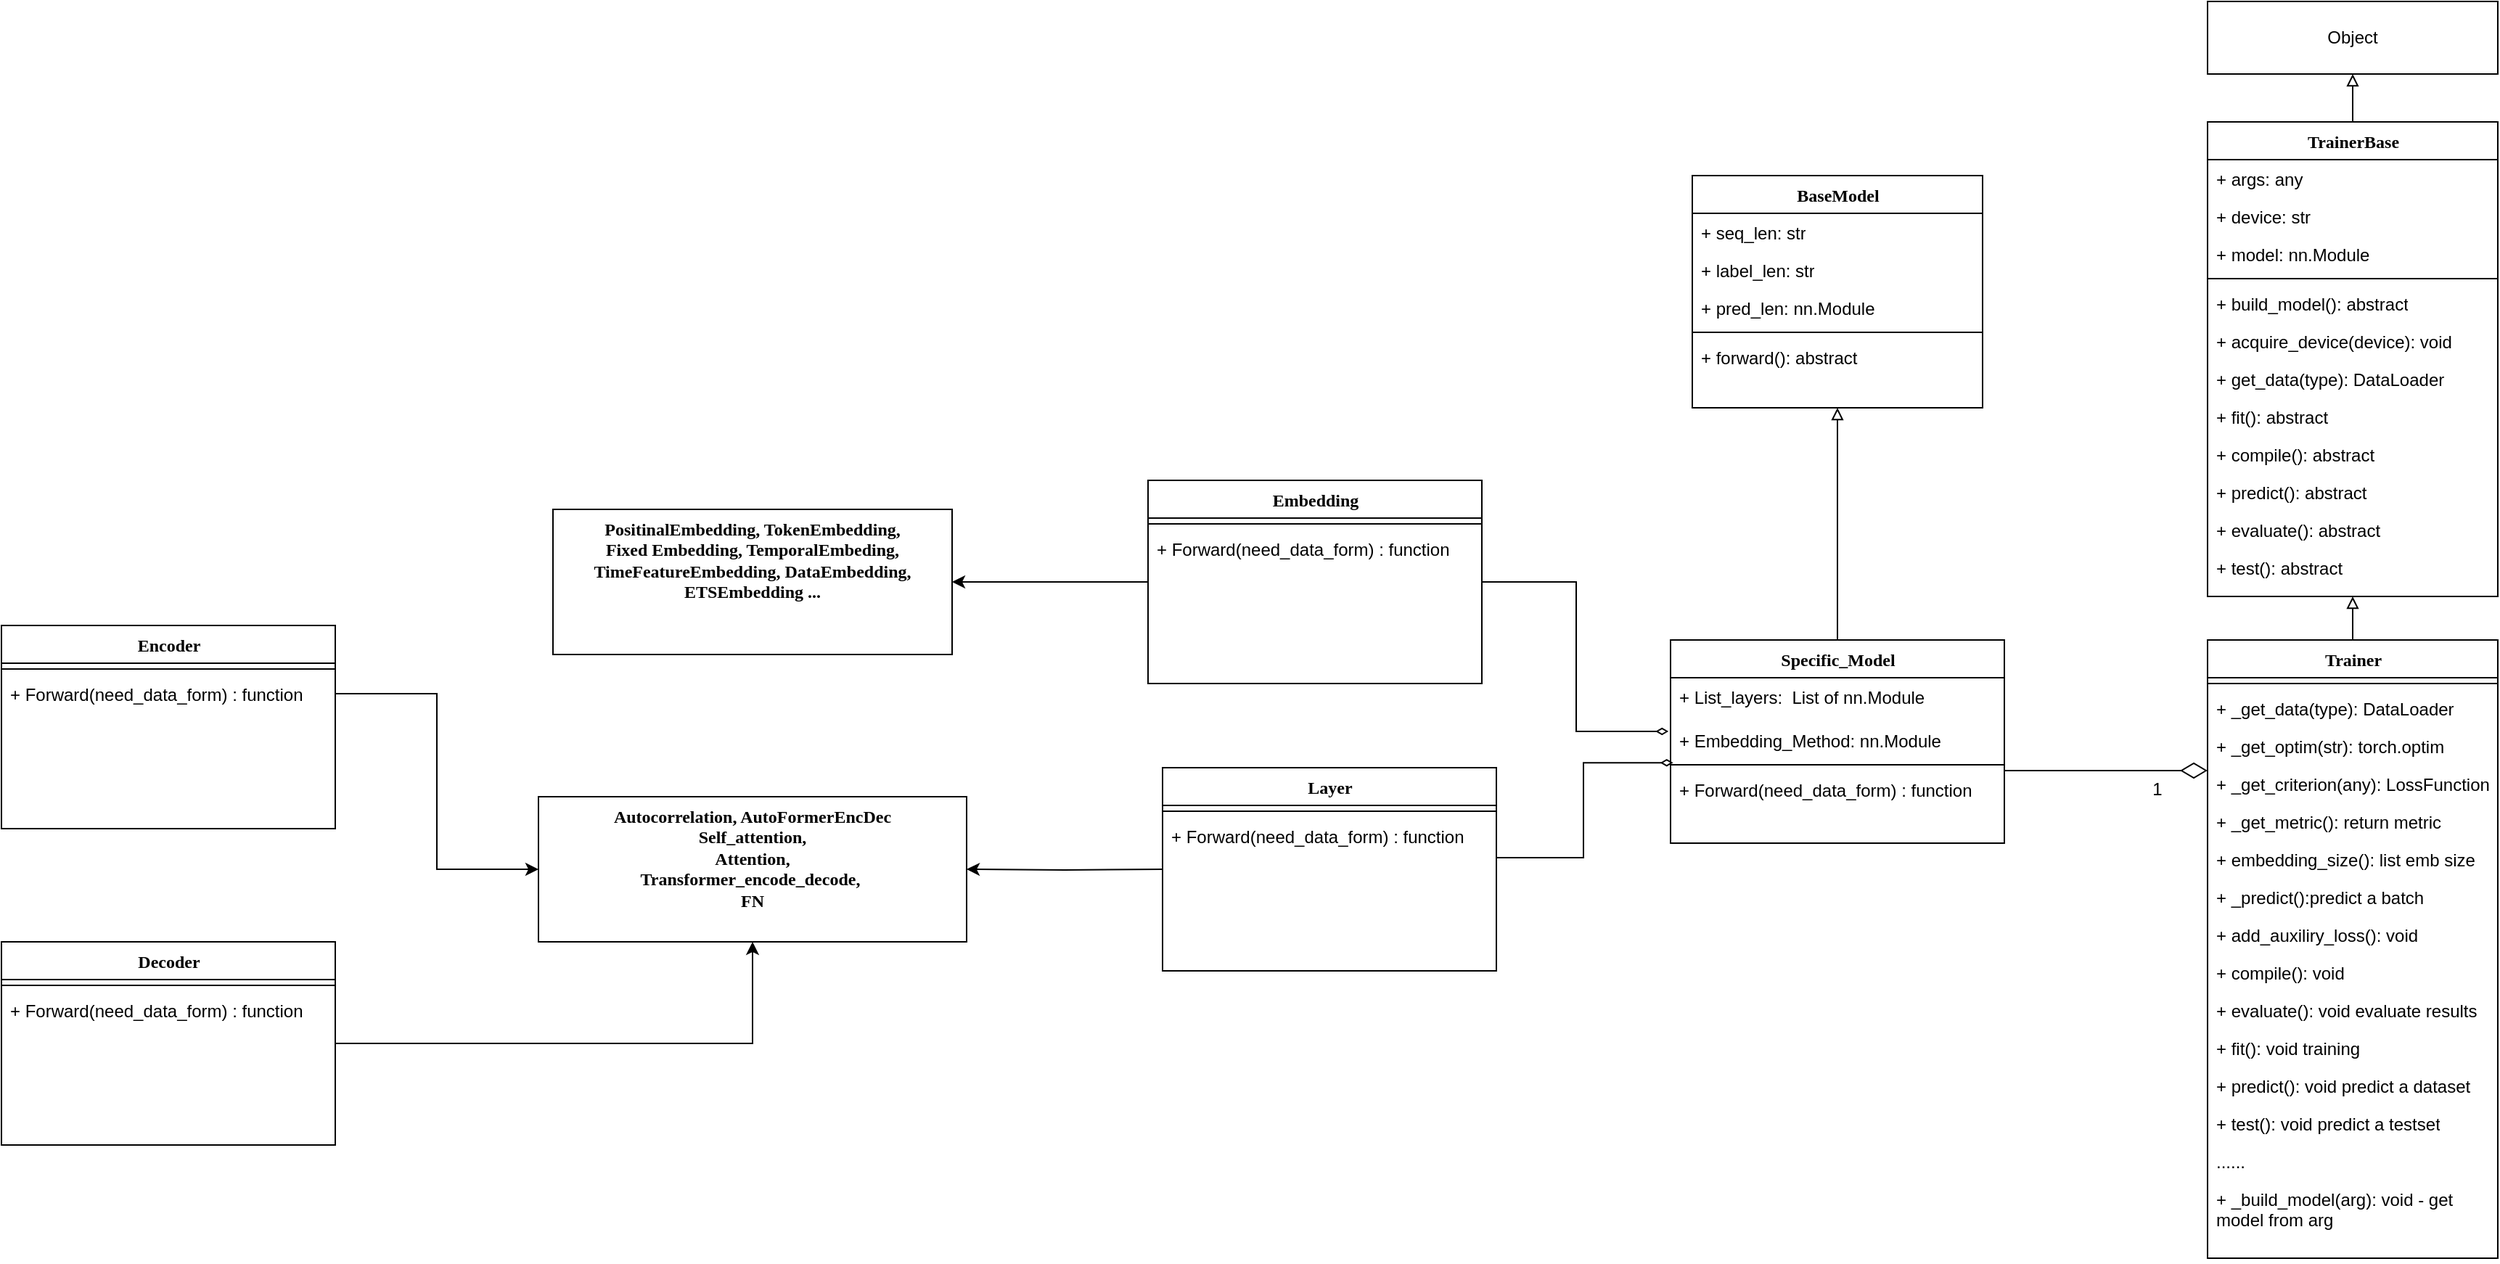 <mxfile version="22.1.20" type="device">
  <diagram name="Page-1" id="9f46799a-70d6-7492-0946-bef42562c5a5">
    <mxGraphModel dx="2009" dy="520" grid="1" gridSize="10" guides="1" tooltips="1" connect="1" arrows="1" fold="1" page="1" pageScale="1" pageWidth="1100" pageHeight="850" background="none" math="0" shadow="0">
      <root>
        <mxCell id="0" />
        <mxCell id="1" parent="0" />
        <mxCell id="LaVFlAk9eztijoD3TfAF-2" style="edgeStyle=orthogonalEdgeStyle;rounded=0;orthogonalLoop=1;jettySize=auto;html=1;exitX=0.5;exitY=0;exitDx=0;exitDy=0;entryX=0.5;entryY=1;entryDx=0;entryDy=0;endArrow=block;endFill=0;" edge="1" parent="1" source="78961159f06e98e8-30" target="LaVFlAk9eztijoD3TfAF-1">
          <mxGeometry relative="1" as="geometry" />
        </mxCell>
        <mxCell id="LaVFlAk9eztijoD3TfAF-22" style="edgeStyle=orthogonalEdgeStyle;rounded=0;orthogonalLoop=1;jettySize=auto;html=1;entryX=0.5;entryY=0;entryDx=0;entryDy=0;startArrow=block;startFill=0;endArrow=none;endFill=0;" edge="1" parent="1" source="78961159f06e98e8-30" target="LaVFlAk9eztijoD3TfAF-8">
          <mxGeometry relative="1" as="geometry" />
        </mxCell>
        <mxCell id="78961159f06e98e8-30" value="TrainerBase" style="swimlane;html=1;fontStyle=1;align=center;verticalAlign=top;childLayout=stackLayout;horizontal=1;startSize=26;horizontalStack=0;resizeParent=1;resizeLast=0;collapsible=1;marginBottom=0;swimlaneFillColor=#ffffff;rounded=0;shadow=0;comic=0;labelBackgroundColor=none;strokeWidth=1;fillColor=none;fontFamily=Verdana;fontSize=12" parent="1" vertex="1">
          <mxGeometry x="430" y="83" width="200" height="327" as="geometry" />
        </mxCell>
        <mxCell id="78961159f06e98e8-31" value="+ args: any" style="text;html=1;strokeColor=none;fillColor=none;align=left;verticalAlign=top;spacingLeft=4;spacingRight=4;whiteSpace=wrap;overflow=hidden;rotatable=0;points=[[0,0.5],[1,0.5]];portConstraint=eastwest;" parent="78961159f06e98e8-30" vertex="1">
          <mxGeometry y="26" width="200" height="26" as="geometry" />
        </mxCell>
        <mxCell id="78961159f06e98e8-32" value="+ device: str" style="text;html=1;strokeColor=none;fillColor=none;align=left;verticalAlign=top;spacingLeft=4;spacingRight=4;whiteSpace=wrap;overflow=hidden;rotatable=0;points=[[0,0.5],[1,0.5]];portConstraint=eastwest;" parent="78961159f06e98e8-30" vertex="1">
          <mxGeometry y="52" width="200" height="26" as="geometry" />
        </mxCell>
        <mxCell id="78961159f06e98e8-33" value="+ model: nn.Module" style="text;html=1;strokeColor=none;fillColor=none;align=left;verticalAlign=top;spacingLeft=4;spacingRight=4;whiteSpace=wrap;overflow=hidden;rotatable=0;points=[[0,0.5],[1,0.5]];portConstraint=eastwest;" parent="78961159f06e98e8-30" vertex="1">
          <mxGeometry y="78" width="200" height="26" as="geometry" />
        </mxCell>
        <mxCell id="78961159f06e98e8-38" value="" style="line;html=1;strokeWidth=1;fillColor=none;align=left;verticalAlign=middle;spacingTop=-1;spacingLeft=3;spacingRight=3;rotatable=0;labelPosition=right;points=[];portConstraint=eastwest;" parent="78961159f06e98e8-30" vertex="1">
          <mxGeometry y="104" width="200" height="8" as="geometry" />
        </mxCell>
        <mxCell id="78961159f06e98e8-39" value="+ build_model(): abstract" style="text;html=1;strokeColor=none;fillColor=none;align=left;verticalAlign=top;spacingLeft=4;spacingRight=4;whiteSpace=wrap;overflow=hidden;rotatable=0;points=[[0,0.5],[1,0.5]];portConstraint=eastwest;" parent="78961159f06e98e8-30" vertex="1">
          <mxGeometry y="112" width="200" height="26" as="geometry" />
        </mxCell>
        <mxCell id="78961159f06e98e8-40" value="+ acquire_device(device): void" style="text;html=1;strokeColor=none;fillColor=none;align=left;verticalAlign=top;spacingLeft=4;spacingRight=4;whiteSpace=wrap;overflow=hidden;rotatable=0;points=[[0,0.5],[1,0.5]];portConstraint=eastwest;" parent="78961159f06e98e8-30" vertex="1">
          <mxGeometry y="138" width="200" height="26" as="geometry" />
        </mxCell>
        <mxCell id="78961159f06e98e8-42" value="+ get_data(type): DataLoader" style="text;html=1;strokeColor=none;fillColor=none;align=left;verticalAlign=top;spacingLeft=4;spacingRight=4;whiteSpace=wrap;overflow=hidden;rotatable=0;points=[[0,0.5],[1,0.5]];portConstraint=eastwest;" parent="78961159f06e98e8-30" vertex="1">
          <mxGeometry y="164" width="200" height="26" as="geometry" />
        </mxCell>
        <mxCell id="LaVFlAk9eztijoD3TfAF-3" value="+ fit(): abstract" style="text;html=1;strokeColor=none;fillColor=none;align=left;verticalAlign=top;spacingLeft=4;spacingRight=4;whiteSpace=wrap;overflow=hidden;rotatable=0;points=[[0,0.5],[1,0.5]];portConstraint=eastwest;" vertex="1" parent="78961159f06e98e8-30">
          <mxGeometry y="190" width="200" height="26" as="geometry" />
        </mxCell>
        <mxCell id="LaVFlAk9eztijoD3TfAF-4" value="+ compile(): abstract" style="text;html=1;strokeColor=none;fillColor=none;align=left;verticalAlign=top;spacingLeft=4;spacingRight=4;whiteSpace=wrap;overflow=hidden;rotatable=0;points=[[0,0.5],[1,0.5]];portConstraint=eastwest;" vertex="1" parent="78961159f06e98e8-30">
          <mxGeometry y="216" width="200" height="26" as="geometry" />
        </mxCell>
        <mxCell id="LaVFlAk9eztijoD3TfAF-5" value="+ predict(): abstract" style="text;html=1;strokeColor=none;fillColor=none;align=left;verticalAlign=top;spacingLeft=4;spacingRight=4;whiteSpace=wrap;overflow=hidden;rotatable=0;points=[[0,0.5],[1,0.5]];portConstraint=eastwest;" vertex="1" parent="78961159f06e98e8-30">
          <mxGeometry y="242" width="200" height="26" as="geometry" />
        </mxCell>
        <mxCell id="LaVFlAk9eztijoD3TfAF-6" value="+ evaluate(): abstract" style="text;html=1;strokeColor=none;fillColor=none;align=left;verticalAlign=top;spacingLeft=4;spacingRight=4;whiteSpace=wrap;overflow=hidden;rotatable=0;points=[[0,0.5],[1,0.5]];portConstraint=eastwest;" vertex="1" parent="78961159f06e98e8-30">
          <mxGeometry y="268" width="200" height="26" as="geometry" />
        </mxCell>
        <mxCell id="LaVFlAk9eztijoD3TfAF-7" value="+ test(): abstract" style="text;html=1;strokeColor=none;fillColor=none;align=left;verticalAlign=top;spacingLeft=4;spacingRight=4;whiteSpace=wrap;overflow=hidden;rotatable=0;points=[[0,0.5],[1,0.5]];portConstraint=eastwest;" vertex="1" parent="78961159f06e98e8-30">
          <mxGeometry y="294" width="200" height="26" as="geometry" />
        </mxCell>
        <mxCell id="78961159f06e98e8-121" style="html=1;labelBackgroundColor=none;startFill=0;startSize=8;endArrow=diamondThin;endFill=0;endSize=16;fontFamily=Verdana;fontSize=12;elbow=vertical;" parent="1" edge="1">
          <mxGeometry relative="1" as="geometry">
            <mxPoint x="260" y="530" as="sourcePoint" />
            <mxPoint x="430" y="530" as="targetPoint" />
          </mxGeometry>
        </mxCell>
        <mxCell id="LaVFlAk9eztijoD3TfAF-1" value="Object" style="html=1;whiteSpace=wrap;" vertex="1" parent="1">
          <mxGeometry x="430" width="200" height="50" as="geometry" />
        </mxCell>
        <mxCell id="LaVFlAk9eztijoD3TfAF-8" value="Trainer" style="swimlane;html=1;fontStyle=1;align=center;verticalAlign=top;childLayout=stackLayout;horizontal=1;startSize=26;horizontalStack=0;resizeParent=1;resizeLast=0;collapsible=1;marginBottom=0;swimlaneFillColor=#ffffff;rounded=0;shadow=0;comic=0;labelBackgroundColor=none;strokeWidth=1;fillColor=none;fontFamily=Verdana;fontSize=12" vertex="1" parent="1">
          <mxGeometry x="430" y="440" width="200" height="426" as="geometry" />
        </mxCell>
        <mxCell id="LaVFlAk9eztijoD3TfAF-12" value="" style="line;html=1;strokeWidth=1;fillColor=none;align=left;verticalAlign=middle;spacingTop=-1;spacingLeft=3;spacingRight=3;rotatable=0;labelPosition=right;points=[];portConstraint=eastwest;" vertex="1" parent="LaVFlAk9eztijoD3TfAF-8">
          <mxGeometry y="26" width="200" height="8" as="geometry" />
        </mxCell>
        <mxCell id="LaVFlAk9eztijoD3TfAF-15" value="+ _get_data(type): DataLoader" style="text;html=1;strokeColor=none;fillColor=none;align=left;verticalAlign=top;spacingLeft=4;spacingRight=4;whiteSpace=wrap;overflow=hidden;rotatable=0;points=[[0,0.5],[1,0.5]];portConstraint=eastwest;" vertex="1" parent="LaVFlAk9eztijoD3TfAF-8">
          <mxGeometry y="34" width="200" height="26" as="geometry" />
        </mxCell>
        <mxCell id="LaVFlAk9eztijoD3TfAF-18" value="+ _get_optim(str): torch.optim" style="text;html=1;strokeColor=none;fillColor=none;align=left;verticalAlign=top;spacingLeft=4;spacingRight=4;whiteSpace=wrap;overflow=hidden;rotatable=0;points=[[0,0.5],[1,0.5]];portConstraint=eastwest;" vertex="1" parent="LaVFlAk9eztijoD3TfAF-8">
          <mxGeometry y="60" width="200" height="26" as="geometry" />
        </mxCell>
        <mxCell id="LaVFlAk9eztijoD3TfAF-16" value="+ _get_criterion(any): LossFunction" style="text;html=1;strokeColor=none;fillColor=none;align=left;verticalAlign=top;spacingLeft=4;spacingRight=4;whiteSpace=wrap;overflow=hidden;rotatable=0;points=[[0,0.5],[1,0.5]];portConstraint=eastwest;" vertex="1" parent="LaVFlAk9eztijoD3TfAF-8">
          <mxGeometry y="86" width="200" height="26" as="geometry" />
        </mxCell>
        <mxCell id="LaVFlAk9eztijoD3TfAF-17" value="+ _get_metric(): return metric" style="text;html=1;strokeColor=none;fillColor=none;align=left;verticalAlign=top;spacingLeft=4;spacingRight=4;whiteSpace=wrap;overflow=hidden;rotatable=0;points=[[0,0.5],[1,0.5]];portConstraint=eastwest;" vertex="1" parent="LaVFlAk9eztijoD3TfAF-8">
          <mxGeometry y="112" width="200" height="26" as="geometry" />
        </mxCell>
        <mxCell id="LaVFlAk9eztijoD3TfAF-20" value="+ embedding_size(): list emb size" style="text;html=1;strokeColor=none;fillColor=none;align=left;verticalAlign=top;spacingLeft=4;spacingRight=4;whiteSpace=wrap;overflow=hidden;rotatable=0;points=[[0,0.5],[1,0.5]];portConstraint=eastwest;" vertex="1" parent="LaVFlAk9eztijoD3TfAF-8">
          <mxGeometry y="138" width="200" height="26" as="geometry" />
        </mxCell>
        <mxCell id="LaVFlAk9eztijoD3TfAF-25" value="+ _predict():predict a batch" style="text;html=1;strokeColor=none;fillColor=none;align=left;verticalAlign=top;spacingLeft=4;spacingRight=4;whiteSpace=wrap;overflow=hidden;rotatable=0;points=[[0,0.5],[1,0.5]];portConstraint=eastwest;" vertex="1" parent="LaVFlAk9eztijoD3TfAF-8">
          <mxGeometry y="164" width="200" height="26" as="geometry" />
        </mxCell>
        <mxCell id="LaVFlAk9eztijoD3TfAF-26" value="+ add_auxiliry_loss(): void" style="text;html=1;strokeColor=none;fillColor=none;align=left;verticalAlign=top;spacingLeft=4;spacingRight=4;whiteSpace=wrap;overflow=hidden;rotatable=0;points=[[0,0.5],[1,0.5]];portConstraint=eastwest;" vertex="1" parent="LaVFlAk9eztijoD3TfAF-8">
          <mxGeometry y="190" width="200" height="26" as="geometry" />
        </mxCell>
        <mxCell id="LaVFlAk9eztijoD3TfAF-24" value="+ compile(): void" style="text;html=1;strokeColor=none;fillColor=none;align=left;verticalAlign=top;spacingLeft=4;spacingRight=4;whiteSpace=wrap;overflow=hidden;rotatable=0;points=[[0,0.5],[1,0.5]];portConstraint=eastwest;" vertex="1" parent="LaVFlAk9eztijoD3TfAF-8">
          <mxGeometry y="216" width="200" height="26" as="geometry" />
        </mxCell>
        <mxCell id="LaVFlAk9eztijoD3TfAF-19" value="+ evaluate(): void evaluate results" style="text;html=1;strokeColor=none;fillColor=none;align=left;verticalAlign=top;spacingLeft=4;spacingRight=4;whiteSpace=wrap;overflow=hidden;rotatable=0;points=[[0,0.5],[1,0.5]];portConstraint=eastwest;" vertex="1" parent="LaVFlAk9eztijoD3TfAF-8">
          <mxGeometry y="242" width="200" height="26" as="geometry" />
        </mxCell>
        <mxCell id="LaVFlAk9eztijoD3TfAF-27" value="+ fit(): void training" style="text;html=1;strokeColor=none;fillColor=none;align=left;verticalAlign=top;spacingLeft=4;spacingRight=4;whiteSpace=wrap;overflow=hidden;rotatable=0;points=[[0,0.5],[1,0.5]];portConstraint=eastwest;" vertex="1" parent="LaVFlAk9eztijoD3TfAF-8">
          <mxGeometry y="268" width="200" height="26" as="geometry" />
        </mxCell>
        <mxCell id="LaVFlAk9eztijoD3TfAF-28" value="+ predict(): void predict a dataset" style="text;html=1;strokeColor=none;fillColor=none;align=left;verticalAlign=top;spacingLeft=4;spacingRight=4;whiteSpace=wrap;overflow=hidden;rotatable=0;points=[[0,0.5],[1,0.5]];portConstraint=eastwest;" vertex="1" parent="LaVFlAk9eztijoD3TfAF-8">
          <mxGeometry y="294" width="200" height="26" as="geometry" />
        </mxCell>
        <mxCell id="LaVFlAk9eztijoD3TfAF-29" value="+ test(): void predict a testset" style="text;html=1;strokeColor=none;fillColor=none;align=left;verticalAlign=top;spacingLeft=4;spacingRight=4;whiteSpace=wrap;overflow=hidden;rotatable=0;points=[[0,0.5],[1,0.5]];portConstraint=eastwest;" vertex="1" parent="LaVFlAk9eztijoD3TfAF-8">
          <mxGeometry y="320" width="200" height="26" as="geometry" />
        </mxCell>
        <mxCell id="LaVFlAk9eztijoD3TfAF-31" value="......" style="text;html=1;strokeColor=none;fillColor=none;align=left;verticalAlign=top;spacingLeft=4;spacingRight=4;whiteSpace=wrap;overflow=hidden;rotatable=0;points=[[0,0.5],[1,0.5]];portConstraint=eastwest;" vertex="1" parent="LaVFlAk9eztijoD3TfAF-8">
          <mxGeometry y="346" width="200" height="26" as="geometry" />
        </mxCell>
        <mxCell id="LaVFlAk9eztijoD3TfAF-13" value="+ _build_model(arg): void - get model from arg&amp;nbsp;" style="text;html=1;strokeColor=none;fillColor=none;align=left;verticalAlign=top;spacingLeft=4;spacingRight=4;whiteSpace=wrap;overflow=hidden;rotatable=0;points=[[0,0.5],[1,0.5]];portConstraint=eastwest;" vertex="1" parent="LaVFlAk9eztijoD3TfAF-8">
          <mxGeometry y="372" width="200" height="54" as="geometry" />
        </mxCell>
        <mxCell id="LaVFlAk9eztijoD3TfAF-32" value="1" style="text;html=1;align=center;verticalAlign=middle;resizable=0;points=[];autosize=1;strokeColor=none;fillColor=none;" vertex="1" parent="1">
          <mxGeometry x="250" y="498" width="30" height="30" as="geometry" />
        </mxCell>
        <mxCell id="LaVFlAk9eztijoD3TfAF-33" value="1" style="text;html=1;align=center;verticalAlign=middle;resizable=0;points=[];autosize=1;strokeColor=none;fillColor=none;" vertex="1" parent="1">
          <mxGeometry x="380" y="528" width="30" height="30" as="geometry" />
        </mxCell>
        <mxCell id="LaVFlAk9eztijoD3TfAF-79" style="edgeStyle=orthogonalEdgeStyle;rounded=0;orthogonalLoop=1;jettySize=auto;html=1;entryX=0.5;entryY=1;entryDx=0;entryDy=0;endArrow=block;endFill=0;" edge="1" parent="1" source="LaVFlAk9eztijoD3TfAF-34" target="LaVFlAk9eztijoD3TfAF-66">
          <mxGeometry relative="1" as="geometry" />
        </mxCell>
        <mxCell id="LaVFlAk9eztijoD3TfAF-34" value="Specific_Model" style="swimlane;html=1;fontStyle=1;align=center;verticalAlign=top;childLayout=stackLayout;horizontal=1;startSize=26;horizontalStack=0;resizeParent=1;resizeLast=0;collapsible=1;marginBottom=0;swimlaneFillColor=#ffffff;rounded=0;shadow=0;comic=0;labelBackgroundColor=none;strokeWidth=1;fillColor=none;fontFamily=Verdana;fontSize=12" vertex="1" parent="1">
          <mxGeometry x="60" y="440" width="230" height="140" as="geometry" />
        </mxCell>
        <mxCell id="LaVFlAk9eztijoD3TfAF-47" value="+ List_layers:&amp;nbsp; List of nn.Module" style="text;html=1;strokeColor=none;fillColor=none;align=left;verticalAlign=top;spacingLeft=4;spacingRight=4;whiteSpace=wrap;overflow=hidden;rotatable=0;points=[[0,0.5],[1,0.5]];portConstraint=eastwest;" vertex="1" parent="LaVFlAk9eztijoD3TfAF-34">
          <mxGeometry y="26" width="230" height="30" as="geometry" />
        </mxCell>
        <mxCell id="LaVFlAk9eztijoD3TfAF-48" value="+ Embedding_Method: nn.Module" style="text;html=1;strokeColor=none;fillColor=none;align=left;verticalAlign=top;spacingLeft=4;spacingRight=4;whiteSpace=wrap;overflow=hidden;rotatable=0;points=[[0,0.5],[1,0.5]];portConstraint=eastwest;" vertex="1" parent="LaVFlAk9eztijoD3TfAF-34">
          <mxGeometry y="56" width="230" height="26" as="geometry" />
        </mxCell>
        <mxCell id="LaVFlAk9eztijoD3TfAF-35" value="" style="line;html=1;strokeWidth=1;fillColor=none;align=left;verticalAlign=middle;spacingTop=-1;spacingLeft=3;spacingRight=3;rotatable=0;labelPosition=right;points=[];portConstraint=eastwest;" vertex="1" parent="LaVFlAk9eztijoD3TfAF-34">
          <mxGeometry y="82" width="230" height="8" as="geometry" />
        </mxCell>
        <mxCell id="LaVFlAk9eztijoD3TfAF-80" value="+ Forward(need_data_form) : function" style="text;html=1;strokeColor=none;fillColor=none;align=left;verticalAlign=top;spacingLeft=4;spacingRight=4;whiteSpace=wrap;overflow=hidden;rotatable=0;points=[[0,0.5],[1,0.5]];portConstraint=eastwest;" vertex="1" parent="LaVFlAk9eztijoD3TfAF-34">
          <mxGeometry y="90" width="230" height="26" as="geometry" />
        </mxCell>
        <mxCell id="LaVFlAk9eztijoD3TfAF-66" value="BaseModel" style="swimlane;html=1;fontStyle=1;align=center;verticalAlign=top;childLayout=stackLayout;horizontal=1;startSize=26;horizontalStack=0;resizeParent=1;resizeLast=0;collapsible=1;marginBottom=0;swimlaneFillColor=#ffffff;rounded=0;shadow=0;comic=0;labelBackgroundColor=none;strokeWidth=1;fillColor=none;fontFamily=Verdana;fontSize=12" vertex="1" parent="1">
          <mxGeometry x="75" y="120" width="200" height="160" as="geometry" />
        </mxCell>
        <mxCell id="LaVFlAk9eztijoD3TfAF-67" value="+ seq_len: str" style="text;html=1;strokeColor=none;fillColor=none;align=left;verticalAlign=top;spacingLeft=4;spacingRight=4;whiteSpace=wrap;overflow=hidden;rotatable=0;points=[[0,0.5],[1,0.5]];portConstraint=eastwest;" vertex="1" parent="LaVFlAk9eztijoD3TfAF-66">
          <mxGeometry y="26" width="200" height="26" as="geometry" />
        </mxCell>
        <mxCell id="LaVFlAk9eztijoD3TfAF-68" value="+ label_len: str" style="text;html=1;strokeColor=none;fillColor=none;align=left;verticalAlign=top;spacingLeft=4;spacingRight=4;whiteSpace=wrap;overflow=hidden;rotatable=0;points=[[0,0.5],[1,0.5]];portConstraint=eastwest;" vertex="1" parent="LaVFlAk9eztijoD3TfAF-66">
          <mxGeometry y="52" width="200" height="26" as="geometry" />
        </mxCell>
        <mxCell id="LaVFlAk9eztijoD3TfAF-69" value="+ pred_len: nn.Module" style="text;html=1;strokeColor=none;fillColor=none;align=left;verticalAlign=top;spacingLeft=4;spacingRight=4;whiteSpace=wrap;overflow=hidden;rotatable=0;points=[[0,0.5],[1,0.5]];portConstraint=eastwest;" vertex="1" parent="LaVFlAk9eztijoD3TfAF-66">
          <mxGeometry y="78" width="200" height="26" as="geometry" />
        </mxCell>
        <mxCell id="LaVFlAk9eztijoD3TfAF-70" value="" style="line;html=1;strokeWidth=1;fillColor=none;align=left;verticalAlign=middle;spacingTop=-1;spacingLeft=3;spacingRight=3;rotatable=0;labelPosition=right;points=[];portConstraint=eastwest;" vertex="1" parent="LaVFlAk9eztijoD3TfAF-66">
          <mxGeometry y="104" width="200" height="8" as="geometry" />
        </mxCell>
        <mxCell id="LaVFlAk9eztijoD3TfAF-78" value="+ forward(): abstract" style="text;html=1;strokeColor=none;fillColor=none;align=left;verticalAlign=top;spacingLeft=4;spacingRight=4;whiteSpace=wrap;overflow=hidden;rotatable=0;points=[[0,0.5],[1,0.5]];portConstraint=eastwest;" vertex="1" parent="LaVFlAk9eztijoD3TfAF-66">
          <mxGeometry y="112" width="200" height="26" as="geometry" />
        </mxCell>
        <mxCell id="LaVFlAk9eztijoD3TfAF-92" value="" style="edgeStyle=orthogonalEdgeStyle;rounded=0;orthogonalLoop=1;jettySize=auto;html=1;" edge="1" parent="1" source="LaVFlAk9eztijoD3TfAF-81" target="LaVFlAk9eztijoD3TfAF-91">
          <mxGeometry relative="1" as="geometry" />
        </mxCell>
        <mxCell id="LaVFlAk9eztijoD3TfAF-81" value="Embedding" style="swimlane;html=1;fontStyle=1;align=center;verticalAlign=top;childLayout=stackLayout;horizontal=1;startSize=26;horizontalStack=0;resizeParent=1;resizeLast=0;collapsible=1;marginBottom=0;swimlaneFillColor=#ffffff;rounded=0;shadow=0;comic=0;labelBackgroundColor=none;strokeWidth=1;fillColor=none;fontFamily=Verdana;fontSize=12" vertex="1" parent="1">
          <mxGeometry x="-300" y="330" width="230" height="140" as="geometry" />
        </mxCell>
        <mxCell id="LaVFlAk9eztijoD3TfAF-84" value="" style="line;html=1;strokeWidth=1;fillColor=none;align=left;verticalAlign=middle;spacingTop=-1;spacingLeft=3;spacingRight=3;rotatable=0;labelPosition=right;points=[];portConstraint=eastwest;" vertex="1" parent="LaVFlAk9eztijoD3TfAF-81">
          <mxGeometry y="26" width="230" height="8" as="geometry" />
        </mxCell>
        <mxCell id="LaVFlAk9eztijoD3TfAF-85" value="+ Forward(need_data_form) : function" style="text;html=1;strokeColor=none;fillColor=none;align=left;verticalAlign=top;spacingLeft=4;spacingRight=4;whiteSpace=wrap;overflow=hidden;rotatable=0;points=[[0,0.5],[1,0.5]];portConstraint=eastwest;" vertex="1" parent="LaVFlAk9eztijoD3TfAF-81">
          <mxGeometry y="34" width="230" height="26" as="geometry" />
        </mxCell>
        <mxCell id="LaVFlAk9eztijoD3TfAF-86" value="Layer" style="swimlane;html=1;fontStyle=1;align=center;verticalAlign=top;childLayout=stackLayout;horizontal=1;startSize=26;horizontalStack=0;resizeParent=1;resizeLast=0;collapsible=1;marginBottom=0;swimlaneFillColor=#ffffff;rounded=0;shadow=0;comic=0;labelBackgroundColor=none;strokeWidth=1;fillColor=none;fontFamily=Verdana;fontSize=12" vertex="1" parent="1">
          <mxGeometry x="-290" y="528" width="230" height="140" as="geometry" />
        </mxCell>
        <mxCell id="LaVFlAk9eztijoD3TfAF-89" value="" style="line;html=1;strokeWidth=1;fillColor=none;align=left;verticalAlign=middle;spacingTop=-1;spacingLeft=3;spacingRight=3;rotatable=0;labelPosition=right;points=[];portConstraint=eastwest;" vertex="1" parent="LaVFlAk9eztijoD3TfAF-86">
          <mxGeometry y="26" width="230" height="8" as="geometry" />
        </mxCell>
        <mxCell id="LaVFlAk9eztijoD3TfAF-90" value="+ Forward(need_data_form) : function" style="text;html=1;strokeColor=none;fillColor=none;align=left;verticalAlign=top;spacingLeft=4;spacingRight=4;whiteSpace=wrap;overflow=hidden;rotatable=0;points=[[0,0.5],[1,0.5]];portConstraint=eastwest;" vertex="1" parent="LaVFlAk9eztijoD3TfAF-86">
          <mxGeometry y="34" width="230" height="26" as="geometry" />
        </mxCell>
        <mxCell id="LaVFlAk9eztijoD3TfAF-91" value="PositinalEmbedding, TokenEmbedding,&lt;br&gt;Fixed Embedding, TemporalEmbeding,&lt;br&gt;TimeFeatureEmbedding, DataEmbedding, ETSEmbedding ..." style="whiteSpace=wrap;html=1;fontFamily=Verdana;verticalAlign=top;fillColor=none;fontStyle=1;startSize=26;swimlaneFillColor=#ffffff;rounded=0;shadow=0;comic=0;labelBackgroundColor=none;strokeWidth=1;" vertex="1" parent="1">
          <mxGeometry x="-710" y="350" width="275" height="100" as="geometry" />
        </mxCell>
        <mxCell id="LaVFlAk9eztijoD3TfAF-93" style="edgeStyle=orthogonalEdgeStyle;rounded=0;orthogonalLoop=1;jettySize=auto;html=1;exitX=1;exitY=0.5;exitDx=0;exitDy=0;entryX=-0.006;entryY=0.269;entryDx=0;entryDy=0;entryPerimeter=0;endArrow=diamondThin;endFill=0;" edge="1" parent="1" source="LaVFlAk9eztijoD3TfAF-81" target="LaVFlAk9eztijoD3TfAF-48">
          <mxGeometry relative="1" as="geometry" />
        </mxCell>
        <mxCell id="LaVFlAk9eztijoD3TfAF-94" style="edgeStyle=orthogonalEdgeStyle;rounded=0;orthogonalLoop=1;jettySize=auto;html=1;entryX=0.008;entryY=1.1;entryDx=0;entryDy=0;entryPerimeter=0;endArrow=diamondThin;endFill=0;" edge="1" parent="1" source="LaVFlAk9eztijoD3TfAF-86" target="LaVFlAk9eztijoD3TfAF-48">
          <mxGeometry relative="1" as="geometry">
            <Array as="points">
              <mxPoint y="590" />
              <mxPoint y="525" />
            </Array>
          </mxGeometry>
        </mxCell>
        <mxCell id="LaVFlAk9eztijoD3TfAF-95" value="" style="edgeStyle=orthogonalEdgeStyle;rounded=0;orthogonalLoop=1;jettySize=auto;html=1;" edge="1" parent="1" target="LaVFlAk9eztijoD3TfAF-96">
          <mxGeometry relative="1" as="geometry">
            <mxPoint x="-290" y="598" as="sourcePoint" />
          </mxGeometry>
        </mxCell>
        <mxCell id="LaVFlAk9eztijoD3TfAF-96" value="Autocorrelation, AutoFormerEncDec&lt;br&gt;Self_attention,&lt;br&gt;Attention,&lt;br&gt;Transformer_encode_decode,&amp;nbsp;&lt;div&gt;FN&lt;/div&gt;" style="whiteSpace=wrap;html=1;fontFamily=Verdana;verticalAlign=top;fillColor=none;fontStyle=1;startSize=26;swimlaneFillColor=#ffffff;rounded=0;shadow=0;comic=0;labelBackgroundColor=none;strokeWidth=1;" vertex="1" parent="1">
          <mxGeometry x="-720" y="548" width="295" height="100" as="geometry" />
        </mxCell>
        <mxCell id="LaVFlAk9eztijoD3TfAF-99" value="Encoder" style="swimlane;html=1;fontStyle=1;align=center;verticalAlign=top;childLayout=stackLayout;horizontal=1;startSize=26;horizontalStack=0;resizeParent=1;resizeLast=0;collapsible=1;marginBottom=0;swimlaneFillColor=#ffffff;rounded=0;shadow=0;comic=0;labelBackgroundColor=none;strokeWidth=1;fillColor=none;fontFamily=Verdana;fontSize=12" vertex="1" parent="1">
          <mxGeometry x="-1090" y="430" width="230" height="140" as="geometry" />
        </mxCell>
        <mxCell id="LaVFlAk9eztijoD3TfAF-100" value="" style="line;html=1;strokeWidth=1;fillColor=none;align=left;verticalAlign=middle;spacingTop=-1;spacingLeft=3;spacingRight=3;rotatable=0;labelPosition=right;points=[];portConstraint=eastwest;" vertex="1" parent="LaVFlAk9eztijoD3TfAF-99">
          <mxGeometry y="26" width="230" height="8" as="geometry" />
        </mxCell>
        <mxCell id="LaVFlAk9eztijoD3TfAF-101" value="+ Forward(need_data_form) : function" style="text;html=1;strokeColor=none;fillColor=none;align=left;verticalAlign=top;spacingLeft=4;spacingRight=4;whiteSpace=wrap;overflow=hidden;rotatable=0;points=[[0,0.5],[1,0.5]];portConstraint=eastwest;" vertex="1" parent="LaVFlAk9eztijoD3TfAF-99">
          <mxGeometry y="34" width="230" height="26" as="geometry" />
        </mxCell>
        <mxCell id="LaVFlAk9eztijoD3TfAF-107" style="edgeStyle=orthogonalEdgeStyle;rounded=0;orthogonalLoop=1;jettySize=auto;html=1;entryX=0.5;entryY=1;entryDx=0;entryDy=0;" edge="1" parent="1" source="LaVFlAk9eztijoD3TfAF-102" target="LaVFlAk9eztijoD3TfAF-96">
          <mxGeometry relative="1" as="geometry" />
        </mxCell>
        <mxCell id="LaVFlAk9eztijoD3TfAF-102" value="&lt;b&gt;Decoder&lt;/b&gt;" style="swimlane;html=1;fontStyle=0;align=center;verticalAlign=top;childLayout=stackLayout;horizontal=1;startSize=26;horizontalStack=0;resizeParent=1;resizeLast=0;collapsible=1;marginBottom=0;swimlaneFillColor=#ffffff;rounded=0;shadow=0;comic=0;labelBackgroundColor=none;strokeWidth=1;fillColor=none;fontFamily=Verdana;fontSize=12" vertex="1" parent="1">
          <mxGeometry x="-1090" y="648" width="230" height="140" as="geometry" />
        </mxCell>
        <mxCell id="LaVFlAk9eztijoD3TfAF-103" value="" style="line;html=1;strokeWidth=1;fillColor=none;align=left;verticalAlign=middle;spacingTop=-1;spacingLeft=3;spacingRight=3;rotatable=0;labelPosition=right;points=[];portConstraint=eastwest;" vertex="1" parent="LaVFlAk9eztijoD3TfAF-102">
          <mxGeometry y="26" width="230" height="8" as="geometry" />
        </mxCell>
        <mxCell id="LaVFlAk9eztijoD3TfAF-104" value="+ Forward(need_data_form) : function" style="text;html=1;strokeColor=none;fillColor=none;align=left;verticalAlign=top;spacingLeft=4;spacingRight=4;whiteSpace=wrap;overflow=hidden;rotatable=0;points=[[0,0.5],[1,0.5]];portConstraint=eastwest;" vertex="1" parent="LaVFlAk9eztijoD3TfAF-102">
          <mxGeometry y="34" width="230" height="26" as="geometry" />
        </mxCell>
        <mxCell id="LaVFlAk9eztijoD3TfAF-106" style="edgeStyle=orthogonalEdgeStyle;rounded=0;orthogonalLoop=1;jettySize=auto;html=1;exitX=1;exitY=0.5;exitDx=0;exitDy=0;entryX=0;entryY=0.5;entryDx=0;entryDy=0;" edge="1" parent="1" source="LaVFlAk9eztijoD3TfAF-101" target="LaVFlAk9eztijoD3TfAF-96">
          <mxGeometry relative="1" as="geometry">
            <mxPoint x="-905" y="560" as="targetPoint" />
          </mxGeometry>
        </mxCell>
      </root>
    </mxGraphModel>
  </diagram>
</mxfile>
